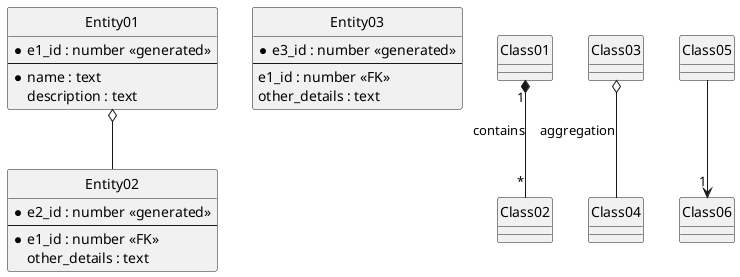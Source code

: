 @startuml

' hide the spot
hide circle

' avoid problems with angled crows feet
skinparam linetype ortho

entity "Entity01" as e01 {
  *e1_id : number <<generated>>
  --
  *name : text
  description : text
}

entity "Entity02" as e02 {
  *e2_id : number <<generated>>
  --
  *e1_id : number <<FK>>
  other_details : text
}

entity "Entity03" as e03 {
  *e3_id : number <<generated>>
  --
  e1_id : number <<FK>>
  other_details : text
}

' e01 ||..o{ e02
' e01 |o..o{ e03

e01 o-- e02

Class01 "1" *-- "*" Class02 : contains
Class03 o-- Class04 : aggregation
Class05 --> "1" Class06
@enduml
